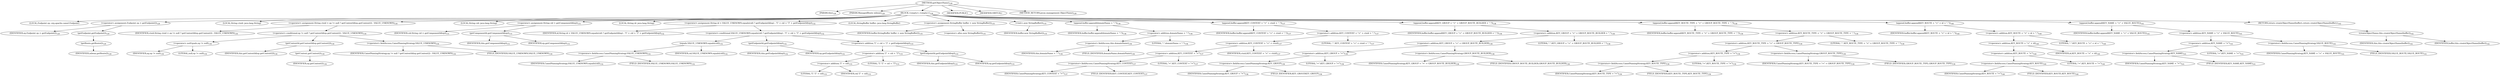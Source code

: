 digraph "getObjectName" {  
"318" [label = <(METHOD,getObjectName)<SUB>128</SUB>> ]
"25" [label = <(PARAM,this)<SUB>128</SUB>> ]
"319" [label = <(PARAM,ManagedRoute mbean)<SUB>128</SUB>> ]
"320" [label = <(BLOCK,&lt;empty&gt;,&lt;empty&gt;)<SUB>128</SUB>> ]
"321" [label = <(LOCAL,Endpoint ep: org.apache.camel.Endpoint)> ]
"322" [label = <(&lt;operator&gt;.assignment,Endpoint ep = getEndpoint())<SUB>129</SUB>> ]
"323" [label = <(IDENTIFIER,ep,Endpoint ep = getEndpoint())<SUB>129</SUB>> ]
"324" [label = <(getEndpoint,getEndpoint())<SUB>129</SUB>> ]
"325" [label = <(getRoute,getRoute())<SUB>129</SUB>> ]
"326" [label = <(IDENTIFIER,mbean,getRoute())<SUB>129</SUB>> ]
"327" [label = <(LOCAL,String ctxid: java.lang.String)> ]
"328" [label = <(&lt;operator&gt;.assignment,String ctxid = ep != null ? getContextId(ep.getContext()) : VALUE_UNKNOWN)<SUB>130</SUB>> ]
"329" [label = <(IDENTIFIER,ctxid,String ctxid = ep != null ? getContextId(ep.getContext()) : VALUE_UNKNOWN)<SUB>130</SUB>> ]
"330" [label = <(&lt;operator&gt;.conditional,ep != null ? getContextId(ep.getContext()) : VALUE_UNKNOWN)<SUB>130</SUB>> ]
"331" [label = <(&lt;operator&gt;.notEquals,ep != null)<SUB>130</SUB>> ]
"332" [label = <(IDENTIFIER,ep,ep != null)<SUB>130</SUB>> ]
"333" [label = <(LITERAL,null,ep != null)<SUB>130</SUB>> ]
"334" [label = <(getContextId,getContextId(ep.getContext()))<SUB>130</SUB>> ]
"24" [label = <(IDENTIFIER,this,getContextId(ep.getContext()))<SUB>130</SUB>> ]
"335" [label = <(getContext,getContext())<SUB>130</SUB>> ]
"336" [label = <(IDENTIFIER,ep,getContext())<SUB>130</SUB>> ]
"337" [label = <(&lt;operator&gt;.fieldAccess,CamelNamingStrategy.VALUE_UNKNOWN)<SUB>130</SUB>> ]
"338" [label = <(IDENTIFIER,CamelNamingStrategy,ep != null ? getContextId(ep.getContext()) : VALUE_UNKNOWN)<SUB>130</SUB>> ]
"339" [label = <(FIELD_IDENTIFIER,VALUE_UNKNOWN,VALUE_UNKNOWN)<SUB>130</SUB>> ]
"340" [label = <(LOCAL,String cid: java.lang.String)> ]
"341" [label = <(&lt;operator&gt;.assignment,String cid = getComponentId(ep))<SUB>131</SUB>> ]
"342" [label = <(IDENTIFIER,cid,String cid = getComponentId(ep))<SUB>131</SUB>> ]
"343" [label = <(getComponentId,getComponentId(ep))<SUB>131</SUB>> ]
"26" [label = <(IDENTIFIER,this,getComponentId(ep))<SUB>131</SUB>> ]
"344" [label = <(IDENTIFIER,ep,getComponentId(ep))<SUB>131</SUB>> ]
"345" [label = <(LOCAL,String id: java.lang.String)> ]
"346" [label = <(&lt;operator&gt;.assignment,String id = VALUE_UNKNOWN.equals(cid) ? getEndpointId(ep) : &quot;[&quot; + cid + &quot;]&quot; + getEndpointId(ep))<SUB>132</SUB>> ]
"347" [label = <(IDENTIFIER,id,String id = VALUE_UNKNOWN.equals(cid) ? getEndpointId(ep) : &quot;[&quot; + cid + &quot;]&quot; + getEndpointId(ep))<SUB>132</SUB>> ]
"348" [label = <(&lt;operator&gt;.conditional,VALUE_UNKNOWN.equals(cid) ? getEndpointId(ep) : &quot;[&quot; + cid + &quot;]&quot; + getEndpointId(ep))<SUB>132</SUB>> ]
"349" [label = <(equals,VALUE_UNKNOWN.equals(cid))<SUB>132</SUB>> ]
"350" [label = <(&lt;operator&gt;.fieldAccess,CamelNamingStrategy.VALUE_UNKNOWN)<SUB>132</SUB>> ]
"351" [label = <(IDENTIFIER,CamelNamingStrategy,VALUE_UNKNOWN.equals(cid))<SUB>132</SUB>> ]
"352" [label = <(FIELD_IDENTIFIER,VALUE_UNKNOWN,VALUE_UNKNOWN)<SUB>132</SUB>> ]
"353" [label = <(IDENTIFIER,cid,VALUE_UNKNOWN.equals(cid))<SUB>132</SUB>> ]
"354" [label = <(getEndpointId,getEndpointId(ep))<SUB>132</SUB>> ]
"27" [label = <(IDENTIFIER,this,getEndpointId(ep))<SUB>132</SUB>> ]
"355" [label = <(IDENTIFIER,ep,getEndpointId(ep))<SUB>132</SUB>> ]
"356" [label = <(&lt;operator&gt;.addition,&quot;[&quot; + cid + &quot;]&quot; + getEndpointId(ep))<SUB>133</SUB>> ]
"357" [label = <(&lt;operator&gt;.addition,&quot;[&quot; + cid + &quot;]&quot;)<SUB>133</SUB>> ]
"358" [label = <(&lt;operator&gt;.addition,&quot;[&quot; + cid)<SUB>133</SUB>> ]
"359" [label = <(LITERAL,&quot;[&quot;,&quot;[&quot; + cid)<SUB>133</SUB>> ]
"360" [label = <(IDENTIFIER,cid,&quot;[&quot; + cid)<SUB>133</SUB>> ]
"361" [label = <(LITERAL,&quot;]&quot;,&quot;[&quot; + cid + &quot;]&quot;)<SUB>133</SUB>> ]
"362" [label = <(getEndpointId,getEndpointId(ep))<SUB>133</SUB>> ]
"28" [label = <(IDENTIFIER,this,getEndpointId(ep))<SUB>133</SUB>> ]
"363" [label = <(IDENTIFIER,ep,getEndpointId(ep))<SUB>133</SUB>> ]
"30" [label = <(LOCAL,StringBuffer buffer: java.lang.StringBuffer)> ]
"364" [label = <(&lt;operator&gt;.assignment,StringBuffer buffer = new StringBuffer())<SUB>135</SUB>> ]
"365" [label = <(IDENTIFIER,buffer,StringBuffer buffer = new StringBuffer())<SUB>135</SUB>> ]
"366" [label = <(&lt;operator&gt;.alloc,new StringBuffer())<SUB>135</SUB>> ]
"367" [label = <(&lt;init&gt;,new StringBuffer())<SUB>135</SUB>> ]
"29" [label = <(IDENTIFIER,buffer,new StringBuffer())<SUB>135</SUB>> ]
"368" [label = <(append,buffer.append(domainName + &quot;:&quot;))<SUB>136</SUB>> ]
"369" [label = <(IDENTIFIER,buffer,buffer.append(domainName + &quot;:&quot;))<SUB>136</SUB>> ]
"370" [label = <(&lt;operator&gt;.addition,domainName + &quot;:&quot;)<SUB>136</SUB>> ]
"371" [label = <(&lt;operator&gt;.fieldAccess,this.domainName)<SUB>136</SUB>> ]
"372" [label = <(IDENTIFIER,this,domainName + &quot;:&quot;)<SUB>136</SUB>> ]
"373" [label = <(FIELD_IDENTIFIER,domainName,domainName)<SUB>136</SUB>> ]
"374" [label = <(LITERAL,&quot;:&quot;,domainName + &quot;:&quot;)<SUB>136</SUB>> ]
"375" [label = <(append,buffer.append(KEY_CONTEXT + &quot;=&quot; + ctxid + &quot;,&quot;))<SUB>137</SUB>> ]
"376" [label = <(IDENTIFIER,buffer,buffer.append(KEY_CONTEXT + &quot;=&quot; + ctxid + &quot;,&quot;))<SUB>137</SUB>> ]
"377" [label = <(&lt;operator&gt;.addition,KEY_CONTEXT + &quot;=&quot; + ctxid + &quot;,&quot;)<SUB>137</SUB>> ]
"378" [label = <(&lt;operator&gt;.addition,KEY_CONTEXT + &quot;=&quot; + ctxid)<SUB>137</SUB>> ]
"379" [label = <(&lt;operator&gt;.addition,KEY_CONTEXT + &quot;=&quot;)<SUB>137</SUB>> ]
"380" [label = <(&lt;operator&gt;.fieldAccess,CamelNamingStrategy.KEY_CONTEXT)<SUB>137</SUB>> ]
"381" [label = <(IDENTIFIER,CamelNamingStrategy,KEY_CONTEXT + &quot;=&quot;)<SUB>137</SUB>> ]
"382" [label = <(FIELD_IDENTIFIER,KEY_CONTEXT,KEY_CONTEXT)<SUB>137</SUB>> ]
"383" [label = <(LITERAL,&quot;=&quot;,KEY_CONTEXT + &quot;=&quot;)<SUB>137</SUB>> ]
"384" [label = <(IDENTIFIER,ctxid,KEY_CONTEXT + &quot;=&quot; + ctxid)<SUB>137</SUB>> ]
"385" [label = <(LITERAL,&quot;,&quot;,KEY_CONTEXT + &quot;=&quot; + ctxid + &quot;,&quot;)<SUB>137</SUB>> ]
"386" [label = <(append,buffer.append(KEY_GROUP + &quot;=&quot; + GROUP_ROUTE_BUILDER + &quot;,&quot;))<SUB>138</SUB>> ]
"387" [label = <(IDENTIFIER,buffer,buffer.append(KEY_GROUP + &quot;=&quot; + GROUP_ROUTE_BUILDER + &quot;,&quot;))<SUB>138</SUB>> ]
"388" [label = <(&lt;operator&gt;.addition,KEY_GROUP + &quot;=&quot; + GROUP_ROUTE_BUILDER + &quot;,&quot;)<SUB>138</SUB>> ]
"389" [label = <(&lt;operator&gt;.addition,KEY_GROUP + &quot;=&quot; + GROUP_ROUTE_BUILDER)<SUB>138</SUB>> ]
"390" [label = <(&lt;operator&gt;.addition,KEY_GROUP + &quot;=&quot;)<SUB>138</SUB>> ]
"391" [label = <(&lt;operator&gt;.fieldAccess,CamelNamingStrategy.KEY_GROUP)<SUB>138</SUB>> ]
"392" [label = <(IDENTIFIER,CamelNamingStrategy,KEY_GROUP + &quot;=&quot;)<SUB>138</SUB>> ]
"393" [label = <(FIELD_IDENTIFIER,KEY_GROUP,KEY_GROUP)<SUB>138</SUB>> ]
"394" [label = <(LITERAL,&quot;=&quot;,KEY_GROUP + &quot;=&quot;)<SUB>138</SUB>> ]
"395" [label = <(&lt;operator&gt;.fieldAccess,CamelNamingStrategy.GROUP_ROUTE_BUILDER)<SUB>138</SUB>> ]
"396" [label = <(IDENTIFIER,CamelNamingStrategy,KEY_GROUP + &quot;=&quot; + GROUP_ROUTE_BUILDER)<SUB>138</SUB>> ]
"397" [label = <(FIELD_IDENTIFIER,GROUP_ROUTE_BUILDER,GROUP_ROUTE_BUILDER)<SUB>138</SUB>> ]
"398" [label = <(LITERAL,&quot;,&quot;,KEY_GROUP + &quot;=&quot; + GROUP_ROUTE_BUILDER + &quot;,&quot;)<SUB>138</SUB>> ]
"399" [label = <(append,buffer.append(KEY_ROUTE_TYPE + &quot;=&quot; + GROUP_ROUTE_TYPE + &quot;,&quot;))<SUB>139</SUB>> ]
"400" [label = <(IDENTIFIER,buffer,buffer.append(KEY_ROUTE_TYPE + &quot;=&quot; + GROUP_ROUTE_TYPE + &quot;,&quot;))<SUB>139</SUB>> ]
"401" [label = <(&lt;operator&gt;.addition,KEY_ROUTE_TYPE + &quot;=&quot; + GROUP_ROUTE_TYPE + &quot;,&quot;)<SUB>139</SUB>> ]
"402" [label = <(&lt;operator&gt;.addition,KEY_ROUTE_TYPE + &quot;=&quot; + GROUP_ROUTE_TYPE)<SUB>139</SUB>> ]
"403" [label = <(&lt;operator&gt;.addition,KEY_ROUTE_TYPE + &quot;=&quot;)<SUB>139</SUB>> ]
"404" [label = <(&lt;operator&gt;.fieldAccess,CamelNamingStrategy.KEY_ROUTE_TYPE)<SUB>139</SUB>> ]
"405" [label = <(IDENTIFIER,CamelNamingStrategy,KEY_ROUTE_TYPE + &quot;=&quot;)<SUB>139</SUB>> ]
"406" [label = <(FIELD_IDENTIFIER,KEY_ROUTE_TYPE,KEY_ROUTE_TYPE)<SUB>139</SUB>> ]
"407" [label = <(LITERAL,&quot;=&quot;,KEY_ROUTE_TYPE + &quot;=&quot;)<SUB>139</SUB>> ]
"408" [label = <(&lt;operator&gt;.fieldAccess,CamelNamingStrategy.GROUP_ROUTE_TYPE)<SUB>139</SUB>> ]
"409" [label = <(IDENTIFIER,CamelNamingStrategy,KEY_ROUTE_TYPE + &quot;=&quot; + GROUP_ROUTE_TYPE)<SUB>139</SUB>> ]
"410" [label = <(FIELD_IDENTIFIER,GROUP_ROUTE_TYPE,GROUP_ROUTE_TYPE)<SUB>139</SUB>> ]
"411" [label = <(LITERAL,&quot;,&quot;,KEY_ROUTE_TYPE + &quot;=&quot; + GROUP_ROUTE_TYPE + &quot;,&quot;)<SUB>139</SUB>> ]
"412" [label = <(append,buffer.append(KEY_ROUTE + &quot;=&quot; + id + &quot;,&quot;))<SUB>140</SUB>> ]
"413" [label = <(IDENTIFIER,buffer,buffer.append(KEY_ROUTE + &quot;=&quot; + id + &quot;,&quot;))<SUB>140</SUB>> ]
"414" [label = <(&lt;operator&gt;.addition,KEY_ROUTE + &quot;=&quot; + id + &quot;,&quot;)<SUB>140</SUB>> ]
"415" [label = <(&lt;operator&gt;.addition,KEY_ROUTE + &quot;=&quot; + id)<SUB>140</SUB>> ]
"416" [label = <(&lt;operator&gt;.addition,KEY_ROUTE + &quot;=&quot;)<SUB>140</SUB>> ]
"417" [label = <(&lt;operator&gt;.fieldAccess,CamelNamingStrategy.KEY_ROUTE)<SUB>140</SUB>> ]
"418" [label = <(IDENTIFIER,CamelNamingStrategy,KEY_ROUTE + &quot;=&quot;)<SUB>140</SUB>> ]
"419" [label = <(FIELD_IDENTIFIER,KEY_ROUTE,KEY_ROUTE)<SUB>140</SUB>> ]
"420" [label = <(LITERAL,&quot;=&quot;,KEY_ROUTE + &quot;=&quot;)<SUB>140</SUB>> ]
"421" [label = <(IDENTIFIER,id,KEY_ROUTE + &quot;=&quot; + id)<SUB>140</SUB>> ]
"422" [label = <(LITERAL,&quot;,&quot;,KEY_ROUTE + &quot;=&quot; + id + &quot;,&quot;)<SUB>140</SUB>> ]
"423" [label = <(append,buffer.append(KEY_NAME + &quot;=&quot; + VALUE_ROUTE))<SUB>141</SUB>> ]
"424" [label = <(IDENTIFIER,buffer,buffer.append(KEY_NAME + &quot;=&quot; + VALUE_ROUTE))<SUB>141</SUB>> ]
"425" [label = <(&lt;operator&gt;.addition,KEY_NAME + &quot;=&quot; + VALUE_ROUTE)<SUB>141</SUB>> ]
"426" [label = <(&lt;operator&gt;.addition,KEY_NAME + &quot;=&quot;)<SUB>141</SUB>> ]
"427" [label = <(&lt;operator&gt;.fieldAccess,CamelNamingStrategy.KEY_NAME)<SUB>141</SUB>> ]
"428" [label = <(IDENTIFIER,CamelNamingStrategy,KEY_NAME + &quot;=&quot;)<SUB>141</SUB>> ]
"429" [label = <(FIELD_IDENTIFIER,KEY_NAME,KEY_NAME)<SUB>141</SUB>> ]
"430" [label = <(LITERAL,&quot;=&quot;,KEY_NAME + &quot;=&quot;)<SUB>141</SUB>> ]
"431" [label = <(&lt;operator&gt;.fieldAccess,CamelNamingStrategy.VALUE_ROUTE)<SUB>141</SUB>> ]
"432" [label = <(IDENTIFIER,CamelNamingStrategy,KEY_NAME + &quot;=&quot; + VALUE_ROUTE)<SUB>141</SUB>> ]
"433" [label = <(FIELD_IDENTIFIER,VALUE_ROUTE,VALUE_ROUTE)<SUB>141</SUB>> ]
"434" [label = <(RETURN,return createObjectName(buffer);,return createObjectName(buffer);)<SUB>142</SUB>> ]
"435" [label = <(createObjectName,this.createObjectName(buffer))<SUB>142</SUB>> ]
"31" [label = <(IDENTIFIER,this,this.createObjectName(buffer))<SUB>142</SUB>> ]
"436" [label = <(IDENTIFIER,buffer,this.createObjectName(buffer))<SUB>142</SUB>> ]
"437" [label = <(MODIFIER,PUBLIC)> ]
"438" [label = <(MODIFIER,VIRTUAL)> ]
"439" [label = <(METHOD_RETURN,javax.management.ObjectName)<SUB>128</SUB>> ]
  "318" -> "25" 
  "318" -> "319" 
  "318" -> "320" 
  "318" -> "437" 
  "318" -> "438" 
  "318" -> "439" 
  "320" -> "321" 
  "320" -> "322" 
  "320" -> "327" 
  "320" -> "328" 
  "320" -> "340" 
  "320" -> "341" 
  "320" -> "345" 
  "320" -> "346" 
  "320" -> "30" 
  "320" -> "364" 
  "320" -> "367" 
  "320" -> "368" 
  "320" -> "375" 
  "320" -> "386" 
  "320" -> "399" 
  "320" -> "412" 
  "320" -> "423" 
  "320" -> "434" 
  "322" -> "323" 
  "322" -> "324" 
  "324" -> "325" 
  "325" -> "326" 
  "328" -> "329" 
  "328" -> "330" 
  "330" -> "331" 
  "330" -> "334" 
  "330" -> "337" 
  "331" -> "332" 
  "331" -> "333" 
  "334" -> "24" 
  "334" -> "335" 
  "335" -> "336" 
  "337" -> "338" 
  "337" -> "339" 
  "341" -> "342" 
  "341" -> "343" 
  "343" -> "26" 
  "343" -> "344" 
  "346" -> "347" 
  "346" -> "348" 
  "348" -> "349" 
  "348" -> "354" 
  "348" -> "356" 
  "349" -> "350" 
  "349" -> "353" 
  "350" -> "351" 
  "350" -> "352" 
  "354" -> "27" 
  "354" -> "355" 
  "356" -> "357" 
  "356" -> "362" 
  "357" -> "358" 
  "357" -> "361" 
  "358" -> "359" 
  "358" -> "360" 
  "362" -> "28" 
  "362" -> "363" 
  "364" -> "365" 
  "364" -> "366" 
  "367" -> "29" 
  "368" -> "369" 
  "368" -> "370" 
  "370" -> "371" 
  "370" -> "374" 
  "371" -> "372" 
  "371" -> "373" 
  "375" -> "376" 
  "375" -> "377" 
  "377" -> "378" 
  "377" -> "385" 
  "378" -> "379" 
  "378" -> "384" 
  "379" -> "380" 
  "379" -> "383" 
  "380" -> "381" 
  "380" -> "382" 
  "386" -> "387" 
  "386" -> "388" 
  "388" -> "389" 
  "388" -> "398" 
  "389" -> "390" 
  "389" -> "395" 
  "390" -> "391" 
  "390" -> "394" 
  "391" -> "392" 
  "391" -> "393" 
  "395" -> "396" 
  "395" -> "397" 
  "399" -> "400" 
  "399" -> "401" 
  "401" -> "402" 
  "401" -> "411" 
  "402" -> "403" 
  "402" -> "408" 
  "403" -> "404" 
  "403" -> "407" 
  "404" -> "405" 
  "404" -> "406" 
  "408" -> "409" 
  "408" -> "410" 
  "412" -> "413" 
  "412" -> "414" 
  "414" -> "415" 
  "414" -> "422" 
  "415" -> "416" 
  "415" -> "421" 
  "416" -> "417" 
  "416" -> "420" 
  "417" -> "418" 
  "417" -> "419" 
  "423" -> "424" 
  "423" -> "425" 
  "425" -> "426" 
  "425" -> "431" 
  "426" -> "427" 
  "426" -> "430" 
  "427" -> "428" 
  "427" -> "429" 
  "431" -> "432" 
  "431" -> "433" 
  "434" -> "435" 
  "435" -> "31" 
  "435" -> "436" 
}
